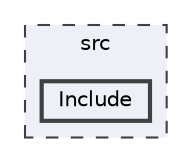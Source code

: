 digraph "src/Include"
{
 // LATEX_PDF_SIZE
  bgcolor="transparent";
  edge [fontname=Helvetica,fontsize=10,labelfontname=Helvetica,labelfontsize=10];
  node [fontname=Helvetica,fontsize=10,shape=box,height=0.2,width=0.4];
  compound=true
  subgraph clusterdir_68267d1309a1af8e8297ef4c3efbcdba {
    graph [ bgcolor="#edf0f7", pencolor="grey25", label="src", fontname=Helvetica,fontsize=10 style="filled,dashed", URL="dir_68267d1309a1af8e8297ef4c3efbcdba.html",tooltip=""]
  dir_5ee0edab4fbf36cc7e28fbed4f17b370 [label="Include", fillcolor="#edf0f7", color="grey25", style="filled,bold", URL="dir_5ee0edab4fbf36cc7e28fbed4f17b370.html",tooltip=""];
  }
}

